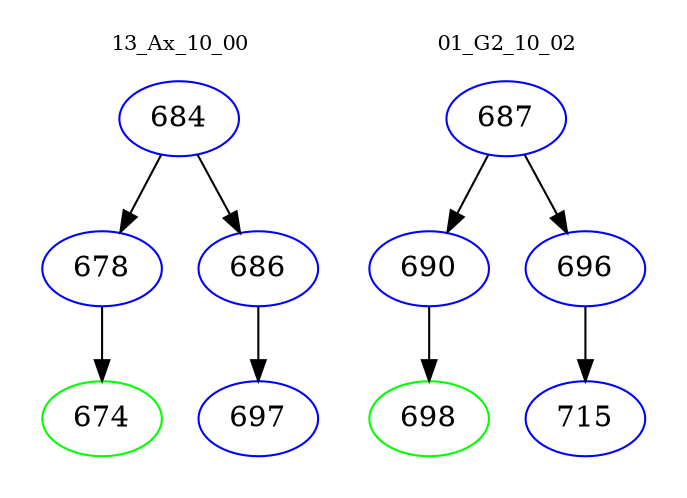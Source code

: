 digraph{
subgraph cluster_0 {
color = white
label = "13_Ax_10_00";
fontsize=10;
T0_684 [label="684", color="blue"]
T0_684 -> T0_678 [color="black"]
T0_678 [label="678", color="blue"]
T0_678 -> T0_674 [color="black"]
T0_674 [label="674", color="green"]
T0_684 -> T0_686 [color="black"]
T0_686 [label="686", color="blue"]
T0_686 -> T0_697 [color="black"]
T0_697 [label="697", color="blue"]
}
subgraph cluster_1 {
color = white
label = "01_G2_10_02";
fontsize=10;
T1_687 [label="687", color="blue"]
T1_687 -> T1_690 [color="black"]
T1_690 [label="690", color="blue"]
T1_690 -> T1_698 [color="black"]
T1_698 [label="698", color="green"]
T1_687 -> T1_696 [color="black"]
T1_696 [label="696", color="blue"]
T1_696 -> T1_715 [color="black"]
T1_715 [label="715", color="blue"]
}
}
